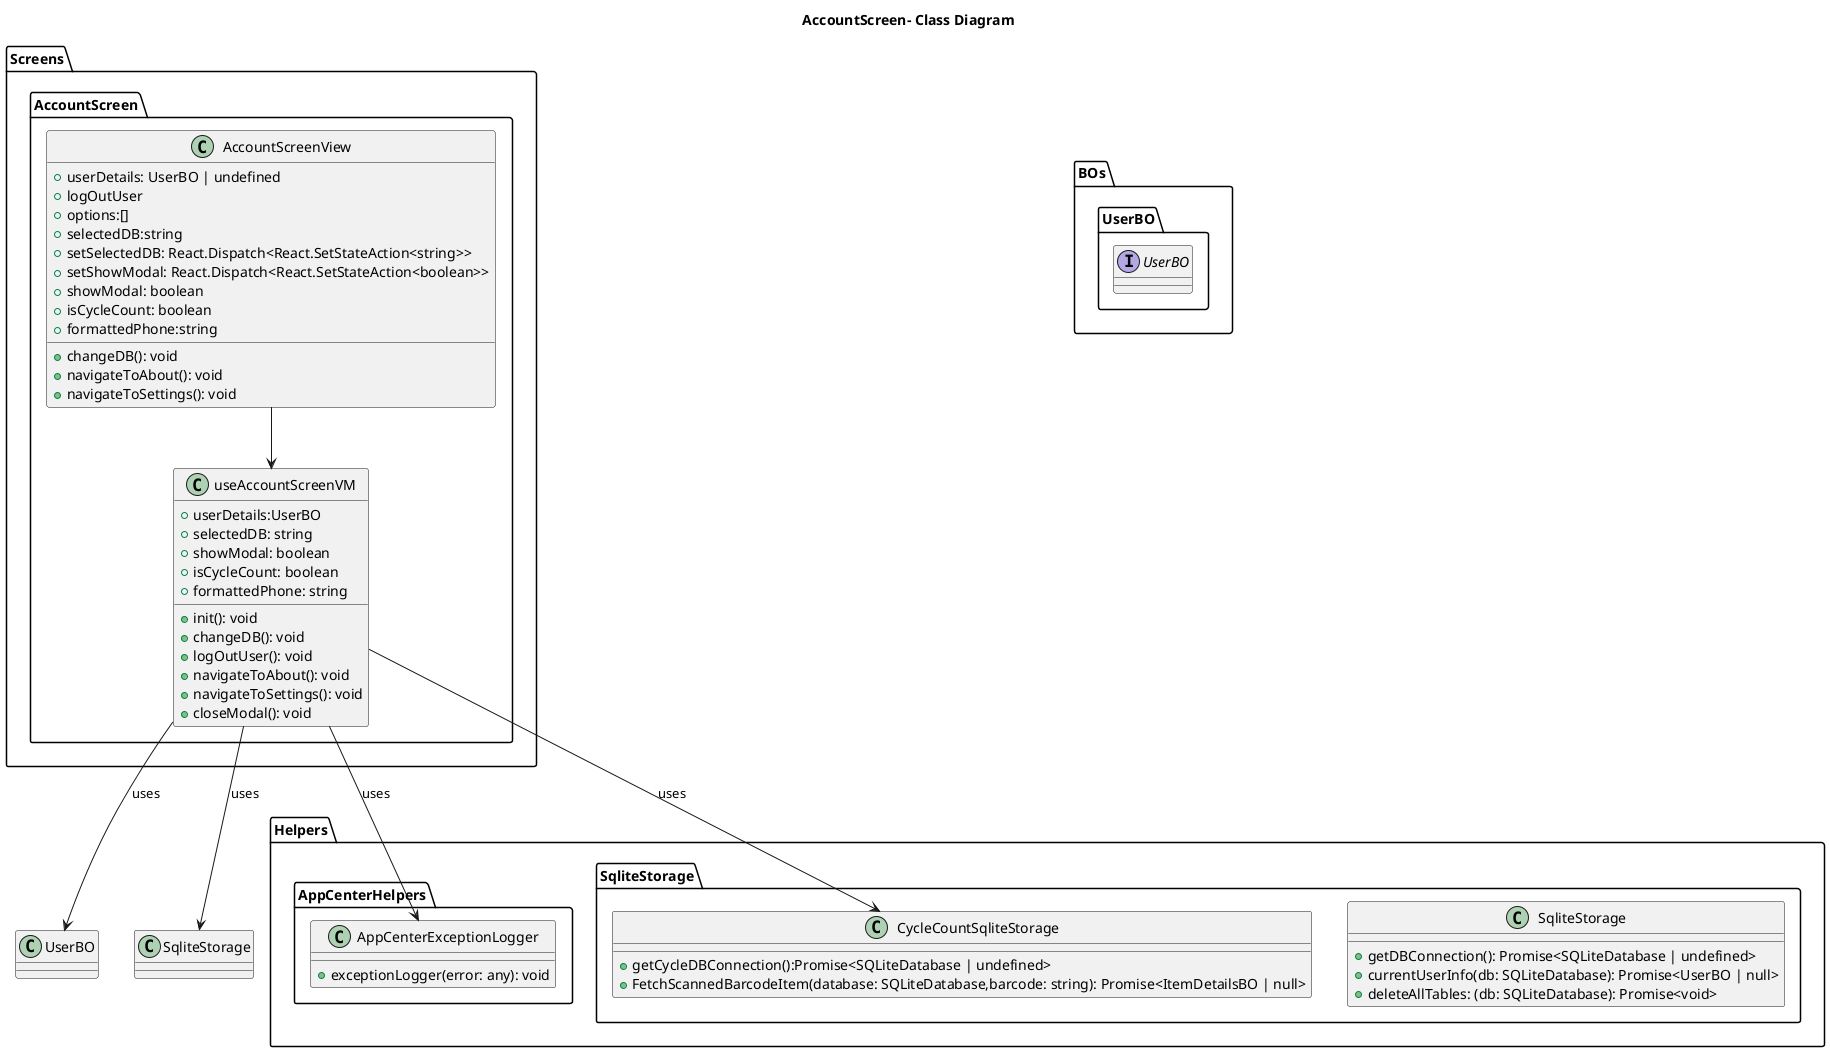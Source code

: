 @startuml AccountScreen- Class Diagram

title AccountScreen- Class Diagram

package Screens{

    package AccountScreen{

        class AccountScreenView{
            + userDetails: UserBO | undefined
            + changeDB(): void
            + navigateToAbout(): void
            + logOutUser
            + options:[]
            + selectedDB:string
            + setSelectedDB: React.Dispatch<React.SetStateAction<string>>
            + setShowModal: React.Dispatch<React.SetStateAction<boolean>>
            + showModal: boolean
            + isCycleCount: boolean
            + navigateToSettings(): void
            + formattedPhone:string
        }
    
        class useAccountScreenVM{
    
            + userDetails:UserBO
            + selectedDB: string
            + showModal: boolean
            + isCycleCount: boolean
            + formattedPhone: string
            + init(): void
            + changeDB(): void
            + logOutUser(): void
            + navigateToAbout(): void
            + navigateToSettings(): void
            + closeModal(): void
            
        }
    }
}

package BOs{

    package UserBO{

        interface UserBO

    }
}

package Helpers{
    package AppCenterHelpers{
        class AppCenterExceptionLogger{
            + exceptionLogger(error: any): void
        }
    }
    package SqliteStorage{
        class SqliteStorage{

            + getDBConnection(): Promise<SQLiteDatabase | undefined>
            + currentUserInfo(db: SQLiteDatabase): Promise<UserBO | null>
            + deleteAllTables: (db: SQLiteDatabase): Promise<void>
        }

        class CycleCountSqliteStorage{
                    
                + getCycleDBConnection():Promise<SQLiteDatabase | undefined>
                + FetchScannedBarcodeItem(database: SQLiteDatabase,barcode: string): Promise<ItemDetailsBO | null>
        }
        
    }
}

AccountScreenView --> useAccountScreenVM
useAccountScreenVM -->UserBO: uses
useAccountScreenVM --> CycleCountSqliteStorage: uses
useAccountScreenVM --> SqliteStorage: uses
useAccountScreenVM --> AppCenterExceptionLogger: uses


@enduml
